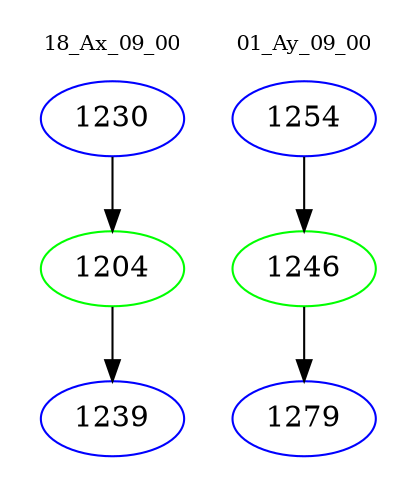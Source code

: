 digraph{
subgraph cluster_0 {
color = white
label = "18_Ax_09_00";
fontsize=10;
T0_1230 [label="1230", color="blue"]
T0_1230 -> T0_1204 [color="black"]
T0_1204 [label="1204", color="green"]
T0_1204 -> T0_1239 [color="black"]
T0_1239 [label="1239", color="blue"]
}
subgraph cluster_1 {
color = white
label = "01_Ay_09_00";
fontsize=10;
T1_1254 [label="1254", color="blue"]
T1_1254 -> T1_1246 [color="black"]
T1_1246 [label="1246", color="green"]
T1_1246 -> T1_1279 [color="black"]
T1_1279 [label="1279", color="blue"]
}
}

